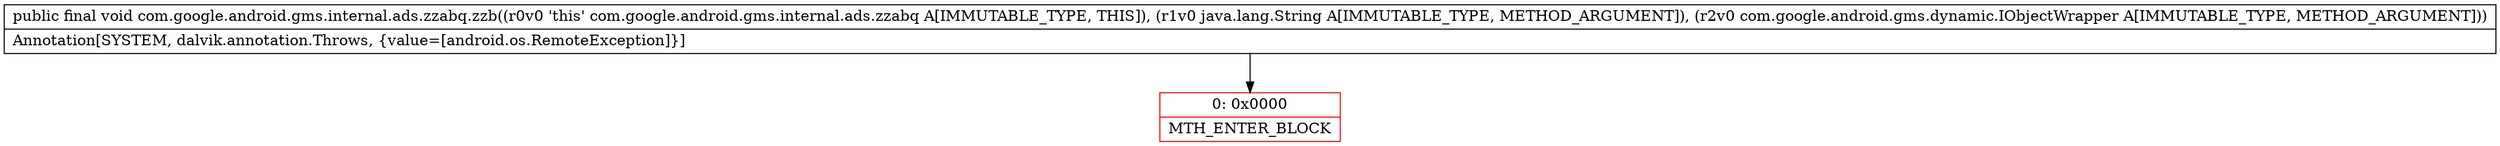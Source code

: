 digraph "CFG forcom.google.android.gms.internal.ads.zzabq.zzb(Ljava\/lang\/String;Lcom\/google\/android\/gms\/dynamic\/IObjectWrapper;)V" {
subgraph cluster_Region_30460993 {
label = "R(0)";
node [shape=record,color=blue];
}
Node_0 [shape=record,color=red,label="{0\:\ 0x0000|MTH_ENTER_BLOCK\l}"];
MethodNode[shape=record,label="{public final void com.google.android.gms.internal.ads.zzabq.zzb((r0v0 'this' com.google.android.gms.internal.ads.zzabq A[IMMUTABLE_TYPE, THIS]), (r1v0 java.lang.String A[IMMUTABLE_TYPE, METHOD_ARGUMENT]), (r2v0 com.google.android.gms.dynamic.IObjectWrapper A[IMMUTABLE_TYPE, METHOD_ARGUMENT]))  | Annotation[SYSTEM, dalvik.annotation.Throws, \{value=[android.os.RemoteException]\}]\l}"];
MethodNode -> Node_0;
}

